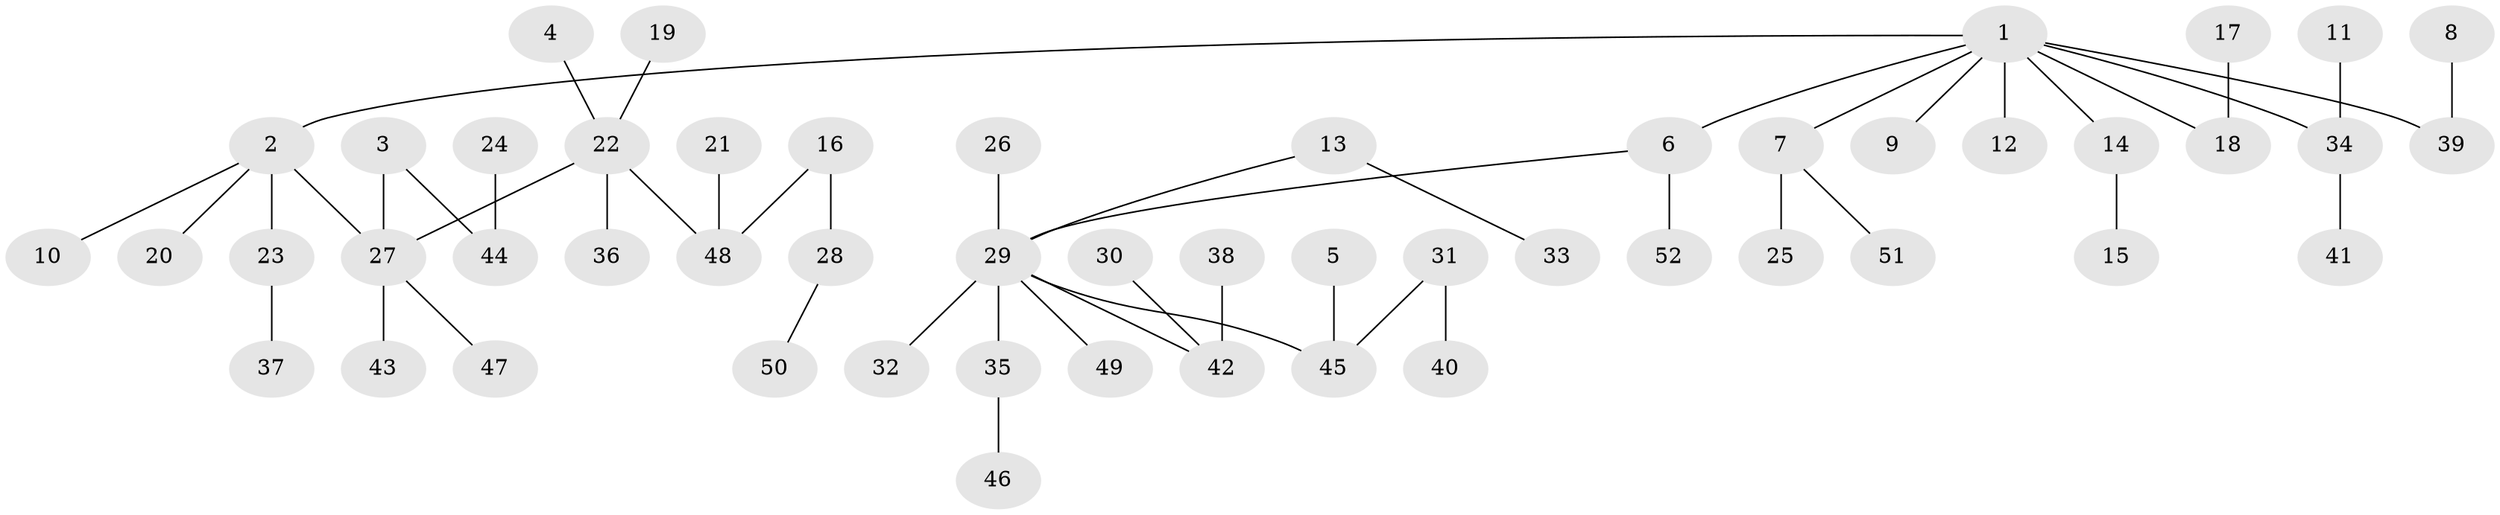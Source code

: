 // original degree distribution, {8: 0.009708737864077669, 3: 0.21359223300970873, 4: 0.04854368932038835, 5: 0.019417475728155338, 7: 0.009708737864077669, 2: 0.20388349514563106, 1: 0.49514563106796117}
// Generated by graph-tools (version 1.1) at 2025/50/03/09/25 03:50:19]
// undirected, 52 vertices, 51 edges
graph export_dot {
graph [start="1"]
  node [color=gray90,style=filled];
  1;
  2;
  3;
  4;
  5;
  6;
  7;
  8;
  9;
  10;
  11;
  12;
  13;
  14;
  15;
  16;
  17;
  18;
  19;
  20;
  21;
  22;
  23;
  24;
  25;
  26;
  27;
  28;
  29;
  30;
  31;
  32;
  33;
  34;
  35;
  36;
  37;
  38;
  39;
  40;
  41;
  42;
  43;
  44;
  45;
  46;
  47;
  48;
  49;
  50;
  51;
  52;
  1 -- 2 [weight=1.0];
  1 -- 6 [weight=1.0];
  1 -- 7 [weight=1.0];
  1 -- 9 [weight=1.0];
  1 -- 12 [weight=1.0];
  1 -- 14 [weight=1.0];
  1 -- 18 [weight=1.0];
  1 -- 34 [weight=1.0];
  1 -- 39 [weight=1.0];
  2 -- 10 [weight=1.0];
  2 -- 20 [weight=1.0];
  2 -- 23 [weight=1.0];
  2 -- 27 [weight=1.0];
  3 -- 27 [weight=1.0];
  3 -- 44 [weight=1.0];
  4 -- 22 [weight=1.0];
  5 -- 45 [weight=1.0];
  6 -- 29 [weight=1.0];
  6 -- 52 [weight=1.0];
  7 -- 25 [weight=1.0];
  7 -- 51 [weight=1.0];
  8 -- 39 [weight=1.0];
  11 -- 34 [weight=1.0];
  13 -- 29 [weight=1.0];
  13 -- 33 [weight=1.0];
  14 -- 15 [weight=1.0];
  16 -- 28 [weight=1.0];
  16 -- 48 [weight=1.0];
  17 -- 18 [weight=1.0];
  19 -- 22 [weight=1.0];
  21 -- 48 [weight=1.0];
  22 -- 27 [weight=1.0];
  22 -- 36 [weight=1.0];
  22 -- 48 [weight=1.0];
  23 -- 37 [weight=1.0];
  24 -- 44 [weight=1.0];
  26 -- 29 [weight=1.0];
  27 -- 43 [weight=1.0];
  27 -- 47 [weight=1.0];
  28 -- 50 [weight=1.0];
  29 -- 32 [weight=1.0];
  29 -- 35 [weight=1.0];
  29 -- 42 [weight=1.0];
  29 -- 45 [weight=1.0];
  29 -- 49 [weight=1.0];
  30 -- 42 [weight=1.0];
  31 -- 40 [weight=1.0];
  31 -- 45 [weight=1.0];
  34 -- 41 [weight=1.0];
  35 -- 46 [weight=1.0];
  38 -- 42 [weight=1.0];
}
